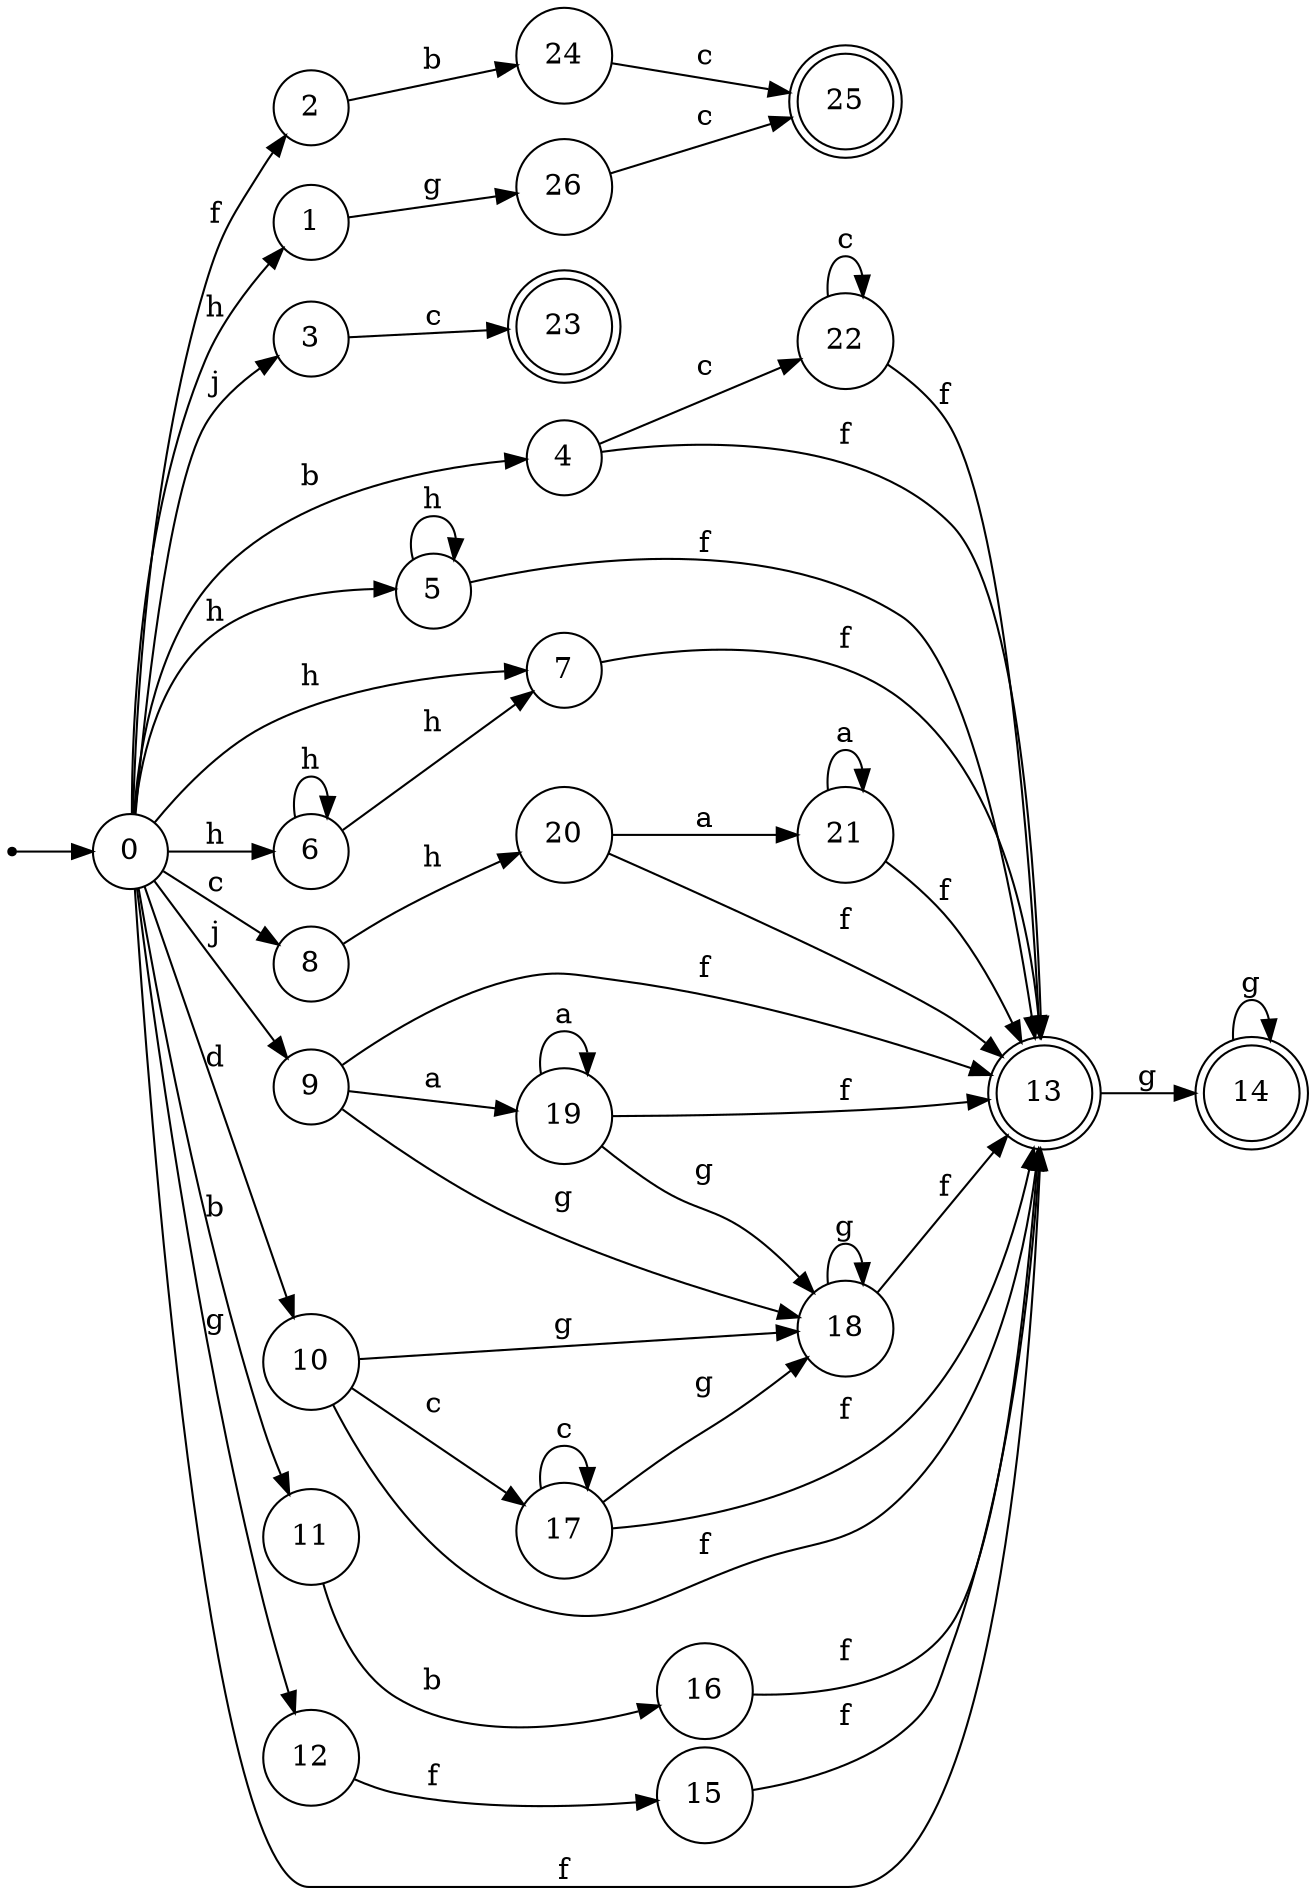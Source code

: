 digraph finite_state_machine {
rankdir=LR;
size="20,20";
node [shape = point]; "dummy0"
node [shape = circle]; "0";
"dummy0" -> "0";
node [shape = circle]; "1";
node [shape = circle]; "2";
node [shape = circle]; "3";
node [shape = circle]; "4";
node [shape = circle]; "5";
node [shape = circle]; "6";
node [shape = circle]; "7";
node [shape = circle]; "8";
node [shape = circle]; "9";
node [shape = circle]; "10";
node [shape = circle]; "11";
node [shape = circle]; "12";
node [shape = doublecircle]; "13";node [shape = doublecircle]; "14";node [shape = circle]; "15";
node [shape = circle]; "16";
node [shape = circle]; "17";
node [shape = circle]; "18";
node [shape = circle]; "19";
node [shape = circle]; "20";
node [shape = circle]; "21";
node [shape = circle]; "22";
node [shape = doublecircle]; "23";node [shape = circle]; "24";
node [shape = doublecircle]; "25";node [shape = circle]; "26";
"0" -> "1" [label = "h"];
 "0" -> "5" [label = "h"];
 "0" -> "6" [label = "h"];
 "0" -> "7" [label = "h"];
 "0" -> "2" [label = "f"];
 "0" -> "13" [label = "f"];
 "0" -> "9" [label = "j"];
 "0" -> "3" [label = "j"];
 "0" -> "11" [label = "b"];
 "0" -> "4" [label = "b"];
 "0" -> "8" [label = "c"];
 "0" -> "10" [label = "d"];
 "0" -> "12" [label = "g"];
 "13" -> "14" [label = "g"];
 "14" -> "14" [label = "g"];
 "12" -> "15" [label = "f"];
 "15" -> "13" [label = "f"];
 "11" -> "16" [label = "b"];
 "16" -> "13" [label = "f"];
 "10" -> "17" [label = "c"];
 "10" -> "18" [label = "g"];
 "10" -> "13" [label = "f"];
 "18" -> "18" [label = "g"];
 "18" -> "13" [label = "f"];
 "17" -> "17" [label = "c"];
 "17" -> "18" [label = "g"];
 "17" -> "13" [label = "f"];
 "9" -> "19" [label = "a"];
 "9" -> "18" [label = "g"];
 "9" -> "13" [label = "f"];
 "19" -> "19" [label = "a"];
 "19" -> "18" [label = "g"];
 "19" -> "13" [label = "f"];
 "8" -> "20" [label = "h"];
 "20" -> "21" [label = "a"];
 "20" -> "13" [label = "f"];
 "21" -> "21" [label = "a"];
 "21" -> "13" [label = "f"];
 "7" -> "13" [label = "f"];
 "6" -> "6" [label = "h"];
 "6" -> "7" [label = "h"];
 "5" -> "5" [label = "h"];
 "5" -> "13" [label = "f"];
 "4" -> "22" [label = "c"];
 "4" -> "13" [label = "f"];
 "22" -> "22" [label = "c"];
 "22" -> "13" [label = "f"];
 "3" -> "23" [label = "c"];
 "2" -> "24" [label = "b"];
 "24" -> "25" [label = "c"];
 "1" -> "26" [label = "g"];
 "26" -> "25" [label = "c"];
 }
